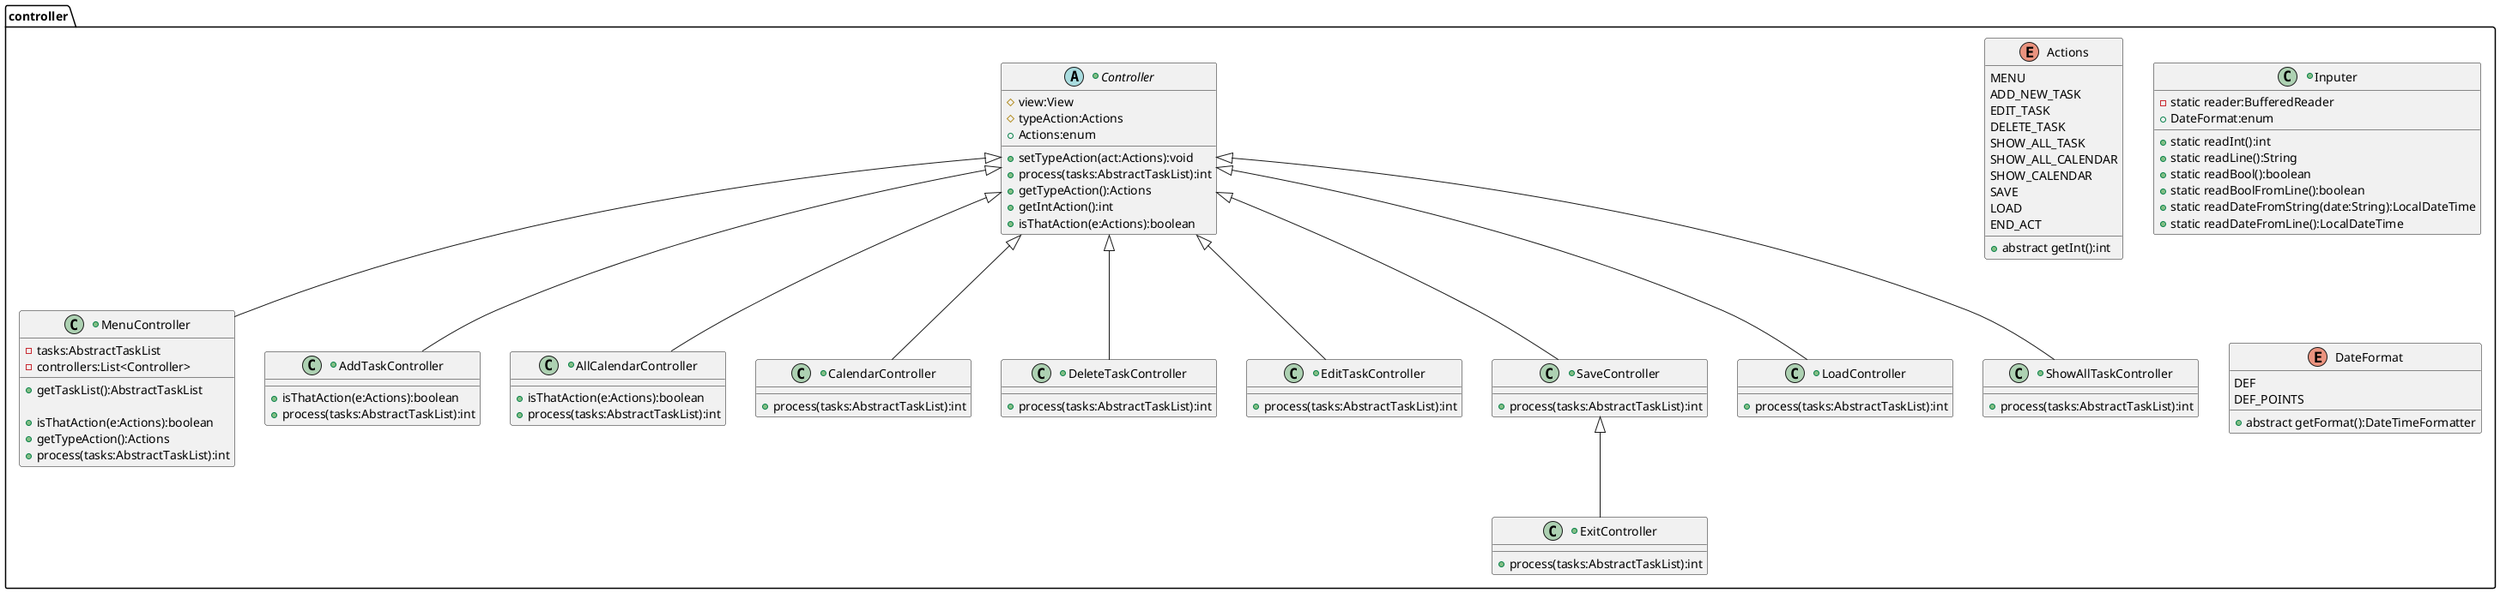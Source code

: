 @startuml
'https://plantuml.com/class-diagram

package "controller" {
    +abstract class Controller{
             #view:View
             #typeAction:Actions
             +Actions:enum
             +setTypeAction(act:Actions):void
             +process(tasks:AbstractTaskList):int
             +getTypeAction():Actions
             +getIntAction():int
             +isThatAction(e:Actions):boolean
    }
    enum Actions {
        MENU
        ADD_NEW_TASK
        EDIT_TASK
        DELETE_TASK
        SHOW_ALL_TASK
        SHOW_ALL_CALENDAR
        SHOW_CALENDAR
        SAVE
        LOAD
        END_ACT
        +abstract getInt():int
    }

    +class Inputer {
          -static reader:BufferedReader
          +DateFormat:enum
          +static readInt():int
          +static readLine():String
          +static readBool():boolean
          +static readBoolFromLine():boolean
          +static readDateFromString(date:String):LocalDateTime
          +static readDateFromLine():LocalDateTime
    }
    enum DateFormat {
         DEF
         DEF_POINTS
         +abstract getFormat():DateTimeFormatter
    }

    +class MenuController extends Controller {
          -tasks:AbstractTaskList
          -controllers:List<Controller>
          +getTaskList():AbstractTaskList

          +isThatAction(e:Actions):boolean
          +getTypeAction():Actions
          +process(tasks:AbstractTaskList):int
    }

    +class AddTaskController extends Controller {
          +isThatAction(e:Actions):boolean
          +process(tasks:AbstractTaskList):int
    }

    +class AllCalendarController extends Controller{
           +isThatAction(e:Actions):boolean
           +process(tasks:AbstractTaskList):int
    }

    +class CalendarController extends Controller {
           +process(tasks:AbstractTaskList):int
    }

    +class DeleteTaskController extends Controller {
          +process(tasks:AbstractTaskList):int
    }

    +class EditTaskController extends Controller {
          +process(tasks:AbstractTaskList):int
    }

    +class ExitController extends SaveController {
          +process(tasks:AbstractTaskList):int
    }

    +class LoadController extends Controller {
          +process(tasks:AbstractTaskList):int
    }

    +class SaveController extends Controller {
          +process(tasks:AbstractTaskList):int
    }

    +class ShowAllTaskController extends Controller {
          +process(tasks:AbstractTaskList):int
    }
}

@enduml